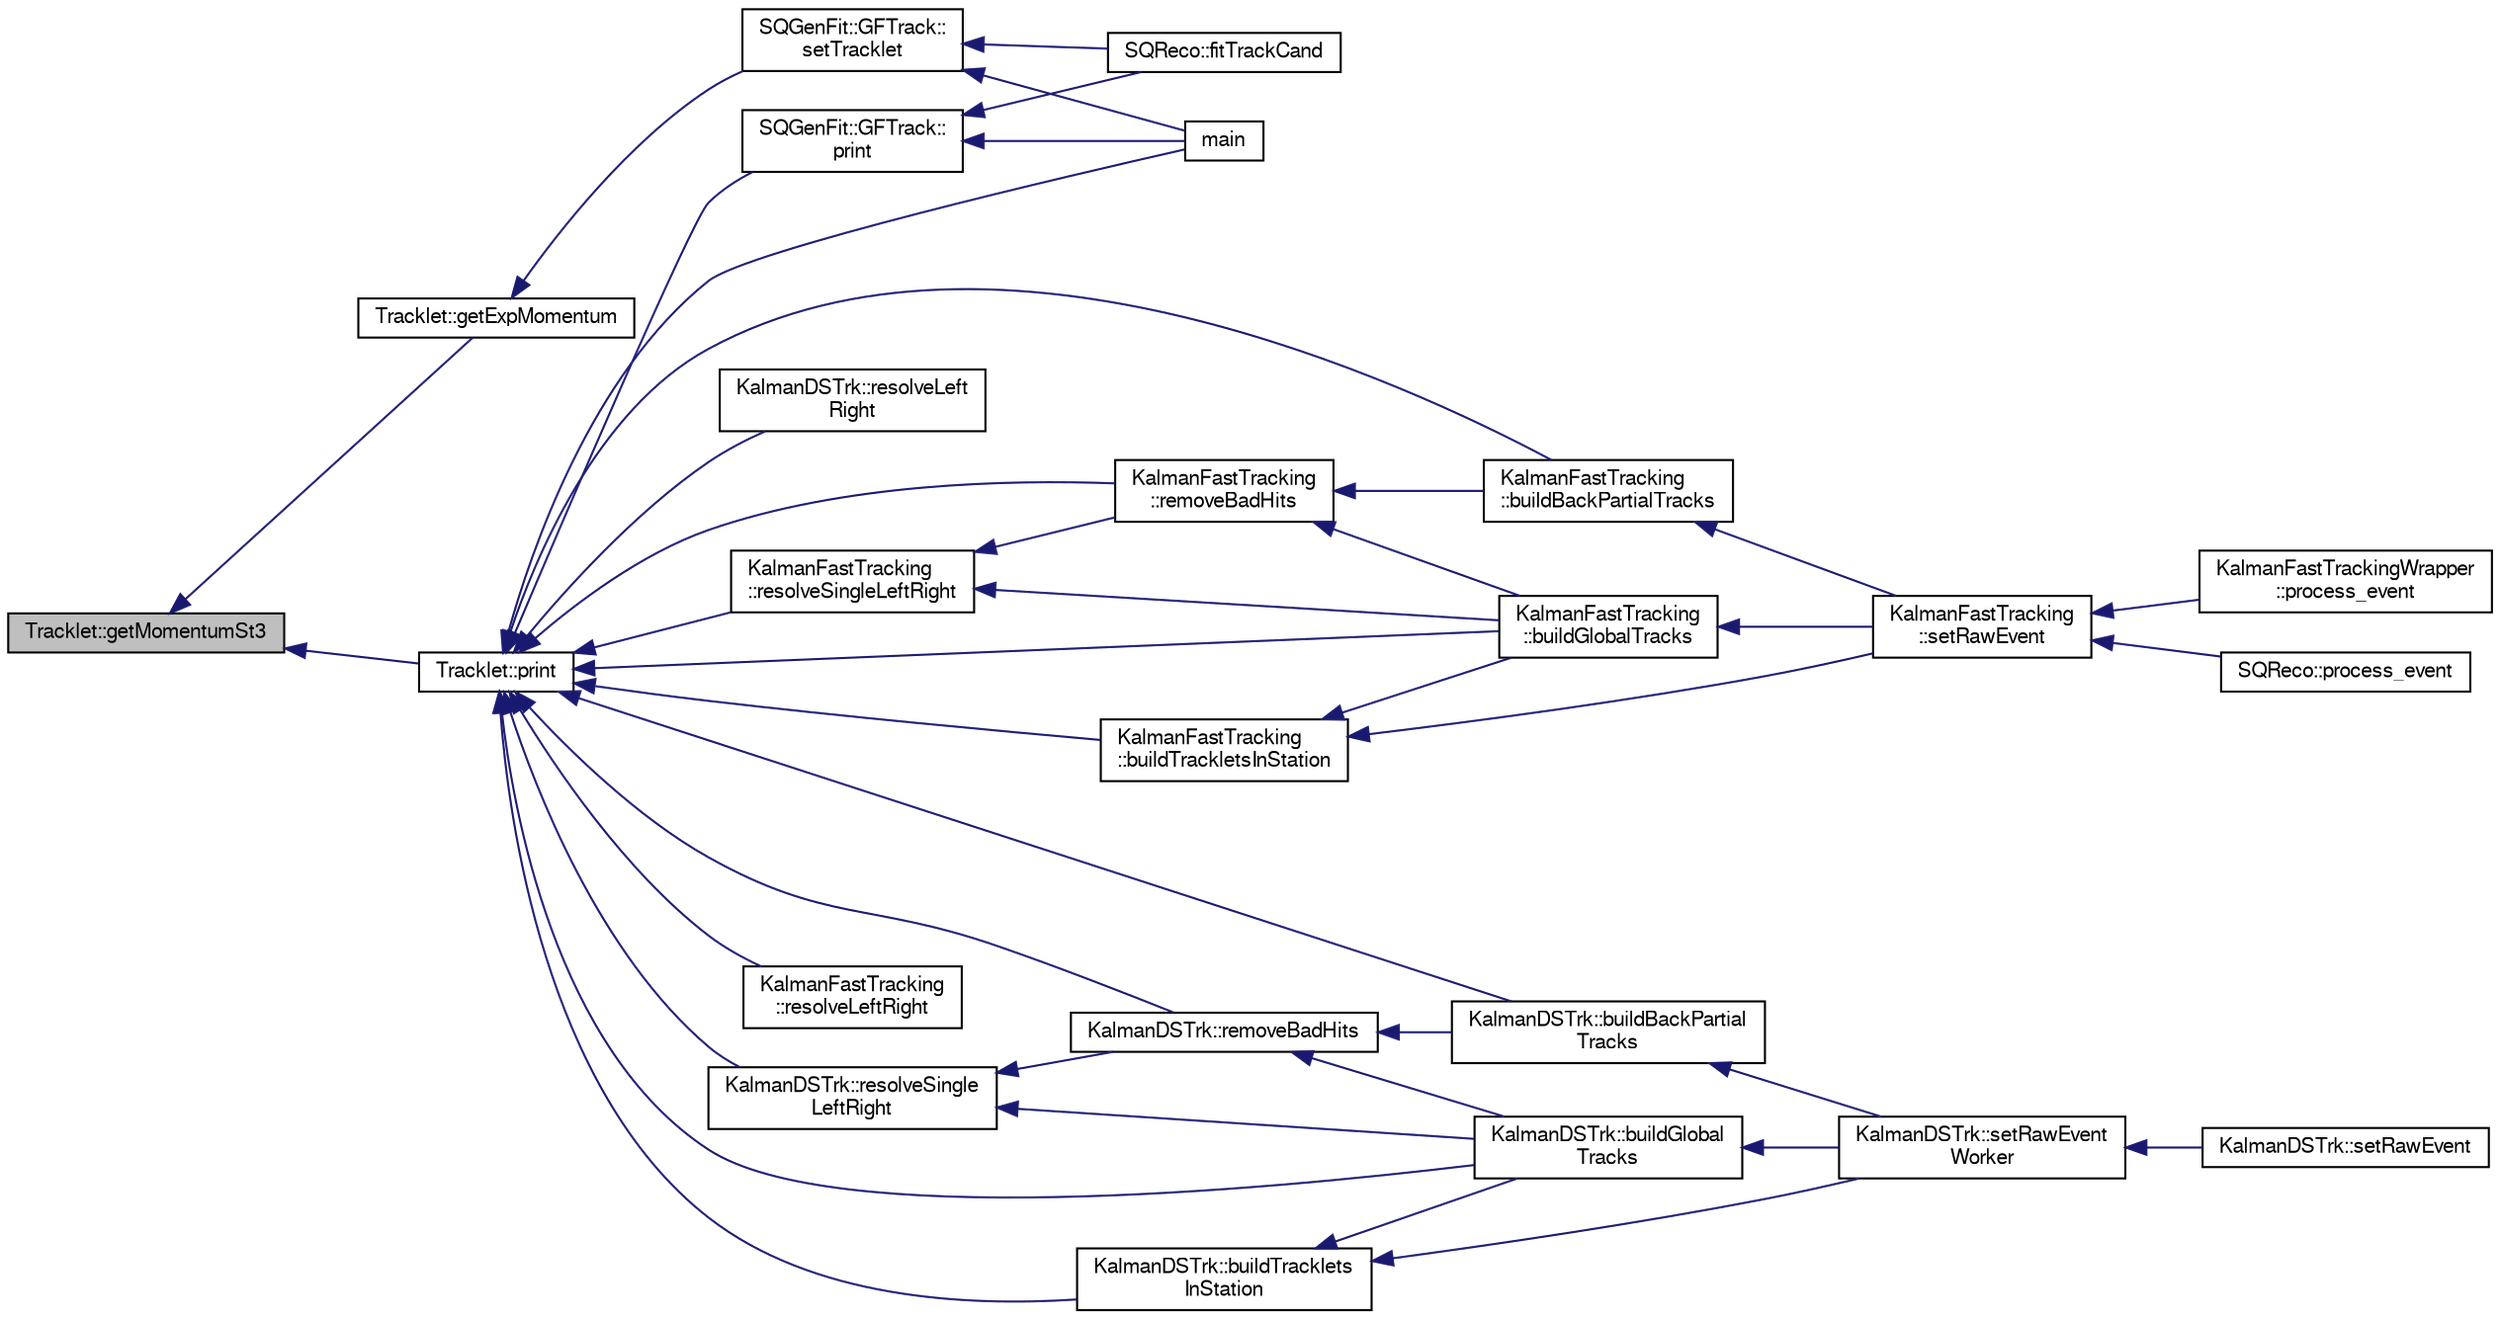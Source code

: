 digraph "Tracklet::getMomentumSt3"
{
  bgcolor="transparent";
  edge [fontname="FreeSans",fontsize="10",labelfontname="FreeSans",labelfontsize="10"];
  node [fontname="FreeSans",fontsize="10",shape=record];
  rankdir="LR";
  Node1 [label="Tracklet::getMomentumSt3",height=0.2,width=0.4,color="black", fillcolor="grey75", style="filled" fontcolor="black"];
  Node1 -> Node2 [dir="back",color="midnightblue",fontsize="10",style="solid",fontname="FreeSans"];
  Node2 [label="Tracklet::getExpMomentum",height=0.2,width=0.4,color="black",URL="$d2/d26/classTracklet.html#acb810c814bd5881c5d723158f2f349d7"];
  Node2 -> Node3 [dir="back",color="midnightblue",fontsize="10",style="solid",fontname="FreeSans"];
  Node3 [label="SQGenFit::GFTrack::\lsetTracklet",height=0.2,width=0.4,color="black",URL="$d2/d6b/classSQGenFit_1_1GFTrack.html#aa12a74dbecdfcb395e1e3b44859ce6b8"];
  Node3 -> Node4 [dir="back",color="midnightblue",fontsize="10",style="solid",fontname="FreeSans"];
  Node4 [label="SQReco::fitTrackCand",height=0.2,width=0.4,color="black",URL="$df/df2/classSQReco.html#a32bb088e7896b2ecdb5b9aa4df1f6a50"];
  Node3 -> Node5 [dir="back",color="midnightblue",fontsize="10",style="solid",fontname="FreeSans"];
  Node5 [label="main",height=0.2,width=0.4,color="black",URL="$db/d86/test__minimum_8cxx.html#a0ddf1224851353fc92bfbff6f499fa97"];
  Node1 -> Node6 [dir="back",color="midnightblue",fontsize="10",style="solid",fontname="FreeSans"];
  Node6 [label="Tracklet::print",height=0.2,width=0.4,color="black",URL="$d2/d26/classTracklet.html#ae35d72a1a17879f996f97a31df948db4"];
  Node6 -> Node7 [dir="back",color="midnightblue",fontsize="10",style="solid",fontname="FreeSans"];
  Node7 [label="KalmanFastTracking\l::buildBackPartialTracks",height=0.2,width=0.4,color="black",URL="$d3/d46/classKalmanFastTracking.html#a53e313d5cd40faa789fbe1dbe716f192"];
  Node7 -> Node8 [dir="back",color="midnightblue",fontsize="10",style="solid",fontname="FreeSans"];
  Node8 [label="KalmanFastTracking\l::setRawEvent",height=0.2,width=0.4,color="black",URL="$d3/d46/classKalmanFastTracking.html#ada493cf8d995c42b9e78a53b891ce72b"];
  Node8 -> Node9 [dir="back",color="midnightblue",fontsize="10",style="solid",fontname="FreeSans"];
  Node9 [label="SQReco::process_event",height=0.2,width=0.4,color="black",URL="$df/df2/classSQReco.html#a4d308ea90b8cd7c24a235f32debd6ddb"];
  Node8 -> Node10 [dir="back",color="midnightblue",fontsize="10",style="solid",fontname="FreeSans"];
  Node10 [label="KalmanFastTrackingWrapper\l::process_event",height=0.2,width=0.4,color="black",URL="$d4/dff/classKalmanFastTrackingWrapper.html#a5edc61b3b9a06f6486b1f22e44f7d63e"];
  Node6 -> Node11 [dir="back",color="midnightblue",fontsize="10",style="solid",fontname="FreeSans"];
  Node11 [label="KalmanFastTracking\l::buildGlobalTracks",height=0.2,width=0.4,color="black",URL="$d3/d46/classKalmanFastTracking.html#a53c93bc5e58b3560d1cfb42e84bbe95c"];
  Node11 -> Node8 [dir="back",color="midnightblue",fontsize="10",style="solid",fontname="FreeSans"];
  Node6 -> Node12 [dir="back",color="midnightblue",fontsize="10",style="solid",fontname="FreeSans"];
  Node12 [label="KalmanFastTracking\l::resolveLeftRight",height=0.2,width=0.4,color="black",URL="$d3/d46/classKalmanFastTracking.html#a85b3cc71d34ec9adabb6956b0a279821"];
  Node6 -> Node13 [dir="back",color="midnightblue",fontsize="10",style="solid",fontname="FreeSans"];
  Node13 [label="KalmanFastTracking\l::resolveSingleLeftRight",height=0.2,width=0.4,color="black",URL="$d3/d46/classKalmanFastTracking.html#ac550362b5ae3fca6231ae3f0e5259a62"];
  Node13 -> Node11 [dir="back",color="midnightblue",fontsize="10",style="solid",fontname="FreeSans"];
  Node13 -> Node14 [dir="back",color="midnightblue",fontsize="10",style="solid",fontname="FreeSans"];
  Node14 [label="KalmanFastTracking\l::removeBadHits",height=0.2,width=0.4,color="black",URL="$d3/d46/classKalmanFastTracking.html#a1f8aefdf54827f85127e60787ac08053"];
  Node14 -> Node7 [dir="back",color="midnightblue",fontsize="10",style="solid",fontname="FreeSans"];
  Node14 -> Node11 [dir="back",color="midnightblue",fontsize="10",style="solid",fontname="FreeSans"];
  Node6 -> Node14 [dir="back",color="midnightblue",fontsize="10",style="solid",fontname="FreeSans"];
  Node6 -> Node15 [dir="back",color="midnightblue",fontsize="10",style="solid",fontname="FreeSans"];
  Node15 [label="KalmanFastTracking\l::buildTrackletsInStation",height=0.2,width=0.4,color="black",URL="$d3/d46/classKalmanFastTracking.html#a4aab1bd454f44de3a3ed2569efeca4b7",tooltip="Tracklet finding stuff. "];
  Node15 -> Node11 [dir="back",color="midnightblue",fontsize="10",style="solid",fontname="FreeSans"];
  Node15 -> Node8 [dir="back",color="midnightblue",fontsize="10",style="solid",fontname="FreeSans"];
  Node6 -> Node16 [dir="back",color="midnightblue",fontsize="10",style="solid",fontname="FreeSans"];
  Node16 [label="KalmanDSTrk::buildBackPartial\lTracks",height=0.2,width=0.4,color="black",URL="$db/daa/classKalmanDSTrk.html#a1d246a6aacb8828783f887e82bb74cd1"];
  Node16 -> Node17 [dir="back",color="midnightblue",fontsize="10",style="solid",fontname="FreeSans"];
  Node17 [label="KalmanDSTrk::setRawEvent\lWorker",height=0.2,width=0.4,color="black",URL="$db/daa/classKalmanDSTrk.html#a58ceb0cdcf685588b2a543d7a9c2bf9d"];
  Node17 -> Node18 [dir="back",color="midnightblue",fontsize="10",style="solid",fontname="FreeSans"];
  Node18 [label="KalmanDSTrk::setRawEvent",height=0.2,width=0.4,color="black",URL="$db/daa/classKalmanDSTrk.html#a67f1b61fbc3fbba52e10f4b06d4f8794"];
  Node6 -> Node19 [dir="back",color="midnightblue",fontsize="10",style="solid",fontname="FreeSans"];
  Node19 [label="KalmanDSTrk::buildGlobal\lTracks",height=0.2,width=0.4,color="black",URL="$db/daa/classKalmanDSTrk.html#adf4981f081f2606bf3412851eaa62eb0"];
  Node19 -> Node17 [dir="back",color="midnightblue",fontsize="10",style="solid",fontname="FreeSans"];
  Node6 -> Node20 [dir="back",color="midnightblue",fontsize="10",style="solid",fontname="FreeSans"];
  Node20 [label="KalmanDSTrk::resolveLeft\lRight",height=0.2,width=0.4,color="black",URL="$db/daa/classKalmanDSTrk.html#aaeca9d42cf00a9eec5c106f44bab986c"];
  Node6 -> Node21 [dir="back",color="midnightblue",fontsize="10",style="solid",fontname="FreeSans"];
  Node21 [label="KalmanDSTrk::resolveSingle\lLeftRight",height=0.2,width=0.4,color="black",URL="$db/daa/classKalmanDSTrk.html#a21fe29527e13bd2493781fc87c8c3a61"];
  Node21 -> Node19 [dir="back",color="midnightblue",fontsize="10",style="solid",fontname="FreeSans"];
  Node21 -> Node22 [dir="back",color="midnightblue",fontsize="10",style="solid",fontname="FreeSans"];
  Node22 [label="KalmanDSTrk::removeBadHits",height=0.2,width=0.4,color="black",URL="$db/daa/classKalmanDSTrk.html#a3f6e88dab44e27eebd46211c27a144ec"];
  Node22 -> Node16 [dir="back",color="midnightblue",fontsize="10",style="solid",fontname="FreeSans"];
  Node22 -> Node19 [dir="back",color="midnightblue",fontsize="10",style="solid",fontname="FreeSans"];
  Node6 -> Node22 [dir="back",color="midnightblue",fontsize="10",style="solid",fontname="FreeSans"];
  Node6 -> Node23 [dir="back",color="midnightblue",fontsize="10",style="solid",fontname="FreeSans"];
  Node23 [label="KalmanDSTrk::buildTracklets\lInStation",height=0.2,width=0.4,color="black",URL="$db/daa/classKalmanDSTrk.html#ab77ac8dc274c5df2658d12c96494d29e",tooltip="Tracklet finding stuff. "];
  Node23 -> Node19 [dir="back",color="midnightblue",fontsize="10",style="solid",fontname="FreeSans"];
  Node23 -> Node17 [dir="back",color="midnightblue",fontsize="10",style="solid",fontname="FreeSans"];
  Node6 -> Node24 [dir="back",color="midnightblue",fontsize="10",style="solid",fontname="FreeSans"];
  Node24 [label="SQGenFit::GFTrack::\lprint",height=0.2,width=0.4,color="black",URL="$d2/d6b/classSQGenFit_1_1GFTrack.html#a11e6a9fba368ce5f8116ad4d660e4c52"];
  Node24 -> Node4 [dir="back",color="midnightblue",fontsize="10",style="solid",fontname="FreeSans"];
  Node24 -> Node5 [dir="back",color="midnightblue",fontsize="10",style="solid",fontname="FreeSans"];
  Node6 -> Node5 [dir="back",color="midnightblue",fontsize="10",style="solid",fontname="FreeSans"];
}
